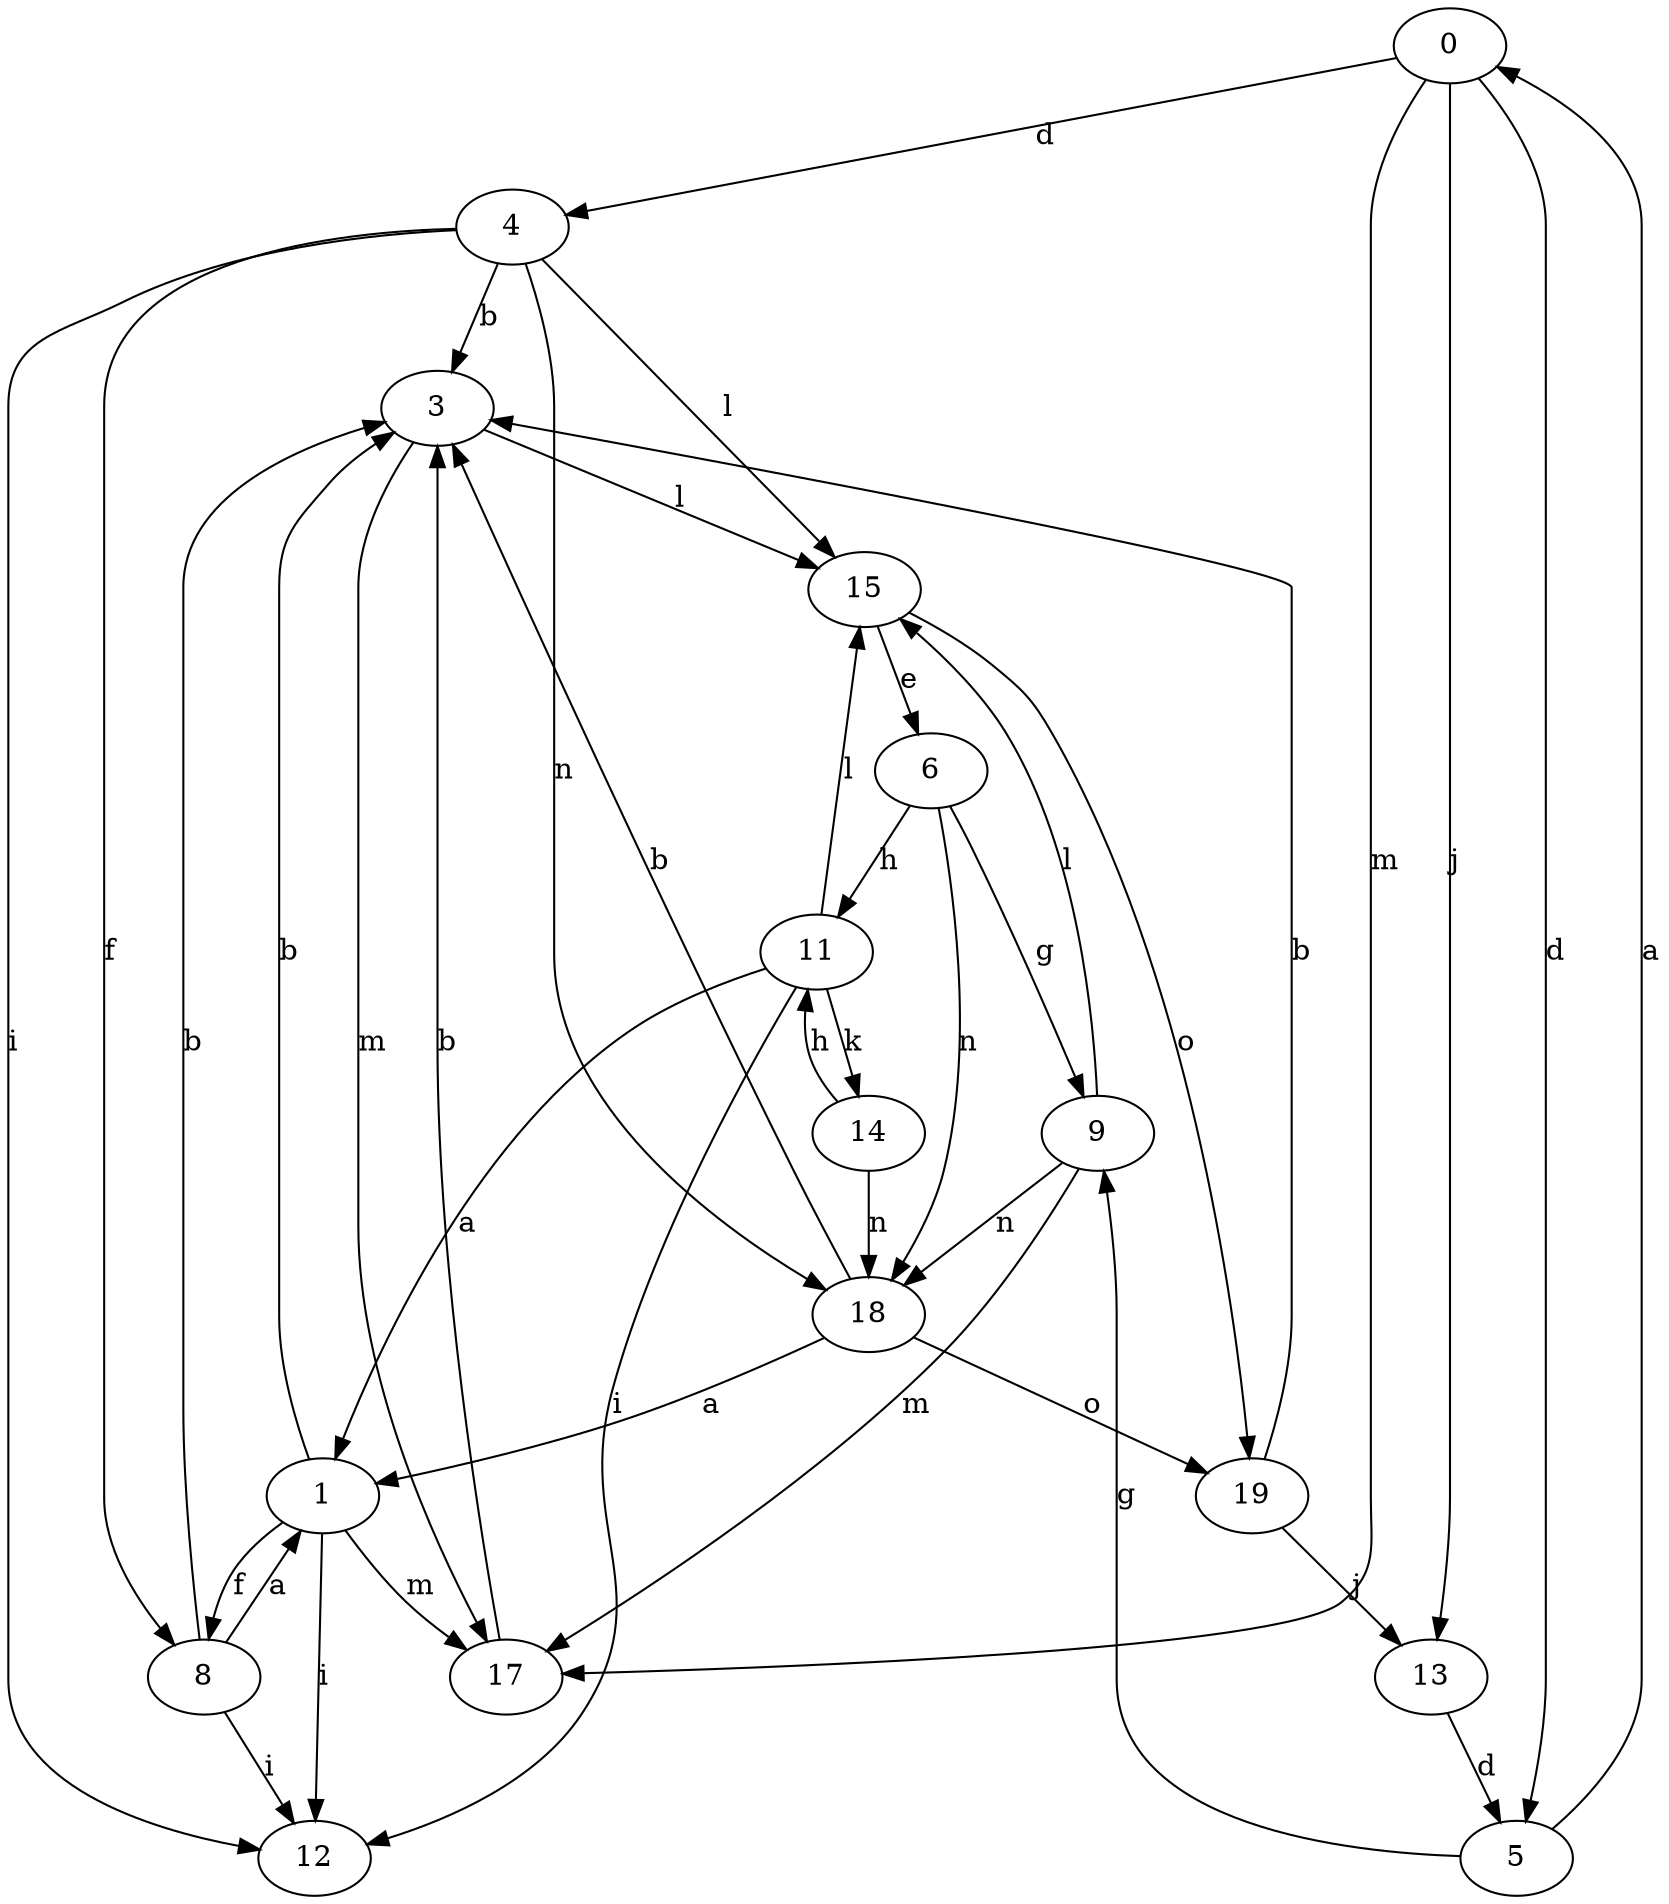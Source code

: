 strict digraph  {
0;
1;
3;
4;
5;
6;
8;
9;
11;
12;
13;
14;
15;
17;
18;
19;
0 -> 4  [label=d];
0 -> 5  [label=d];
0 -> 13  [label=j];
0 -> 17  [label=m];
1 -> 3  [label=b];
1 -> 8  [label=f];
1 -> 12  [label=i];
1 -> 17  [label=m];
3 -> 15  [label=l];
3 -> 17  [label=m];
4 -> 3  [label=b];
4 -> 8  [label=f];
4 -> 12  [label=i];
4 -> 15  [label=l];
4 -> 18  [label=n];
5 -> 0  [label=a];
5 -> 9  [label=g];
6 -> 9  [label=g];
6 -> 11  [label=h];
6 -> 18  [label=n];
8 -> 1  [label=a];
8 -> 3  [label=b];
8 -> 12  [label=i];
9 -> 15  [label=l];
9 -> 17  [label=m];
9 -> 18  [label=n];
11 -> 1  [label=a];
11 -> 12  [label=i];
11 -> 14  [label=k];
11 -> 15  [label=l];
13 -> 5  [label=d];
14 -> 11  [label=h];
14 -> 18  [label=n];
15 -> 6  [label=e];
15 -> 19  [label=o];
17 -> 3  [label=b];
18 -> 1  [label=a];
18 -> 3  [label=b];
18 -> 19  [label=o];
19 -> 3  [label=b];
19 -> 13  [label=j];
}
